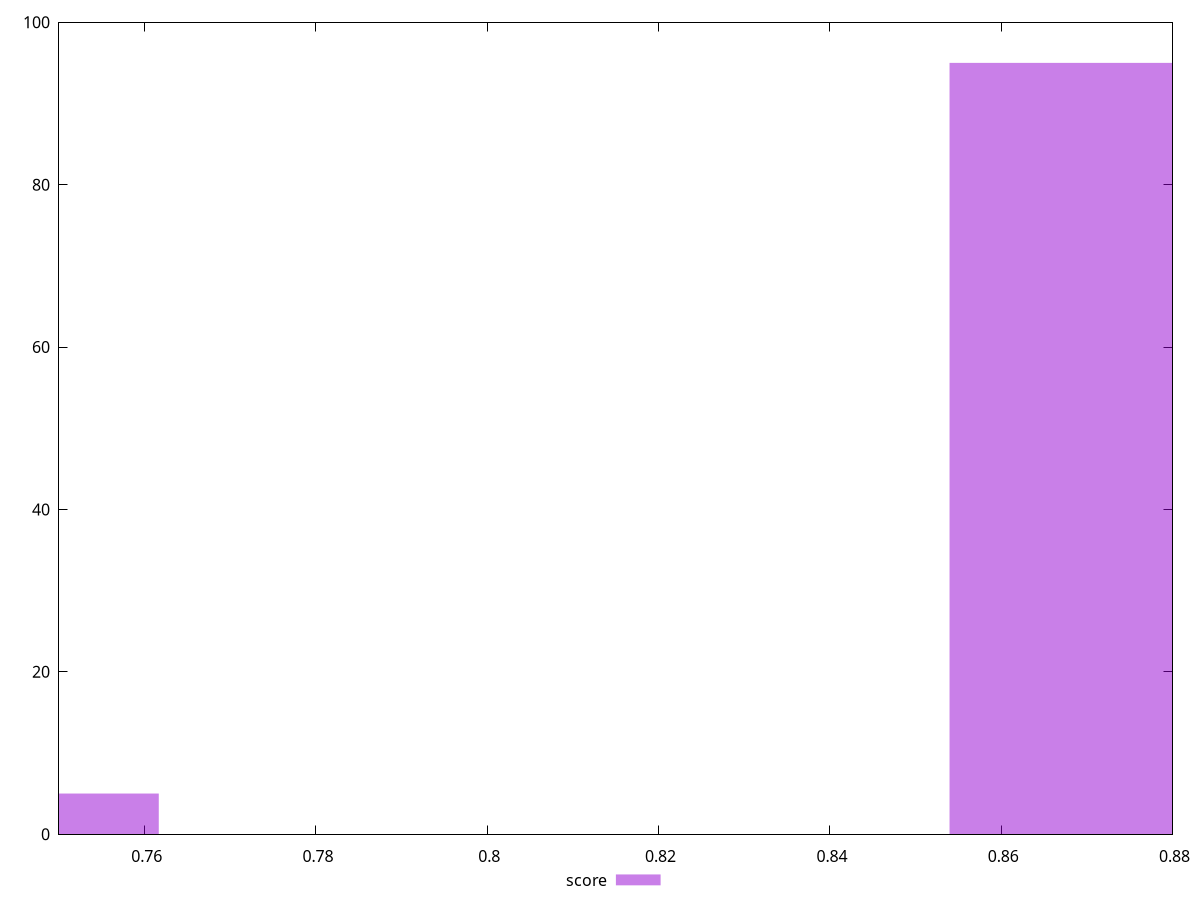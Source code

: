 reset

$score <<EOF
0.8770500395201272 95
0.7385684543327387 5
EOF

set key outside below
set boxwidth 0.046160528395796166
set xrange [0.75:0.88]
set yrange [0:100]
set trange [0:100]
set style fill transparent solid 0.5 noborder
set terminal svg size 640, 490 enhanced background rgb 'white'
set output "report_00025_2021-02-22T21:38:55.199Z/unused-css-rules/samples/pages+cached+noadtech+nomedia/score/histogram.svg"

plot $score title "score" with boxes

reset
